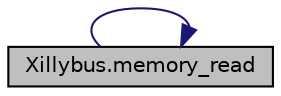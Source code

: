 digraph "Xillybus.memory_read"
{
 // LATEX_PDF_SIZE
  edge [fontname="Helvetica",fontsize="10",labelfontname="Helvetica",labelfontsize="10"];
  node [fontname="Helvetica",fontsize="10",shape=record];
  rankdir="LR";
  Node1 [label="Xillybus.memory_read",height=0.2,width=0.4,color="black", fillcolor="grey75", style="filled", fontcolor="black",tooltip="reads bytes from a rc2f memory file"];
  Node1 -> Node1 [color="midnightblue",fontsize="10",style="solid",fontname="Helvetica"];
}
